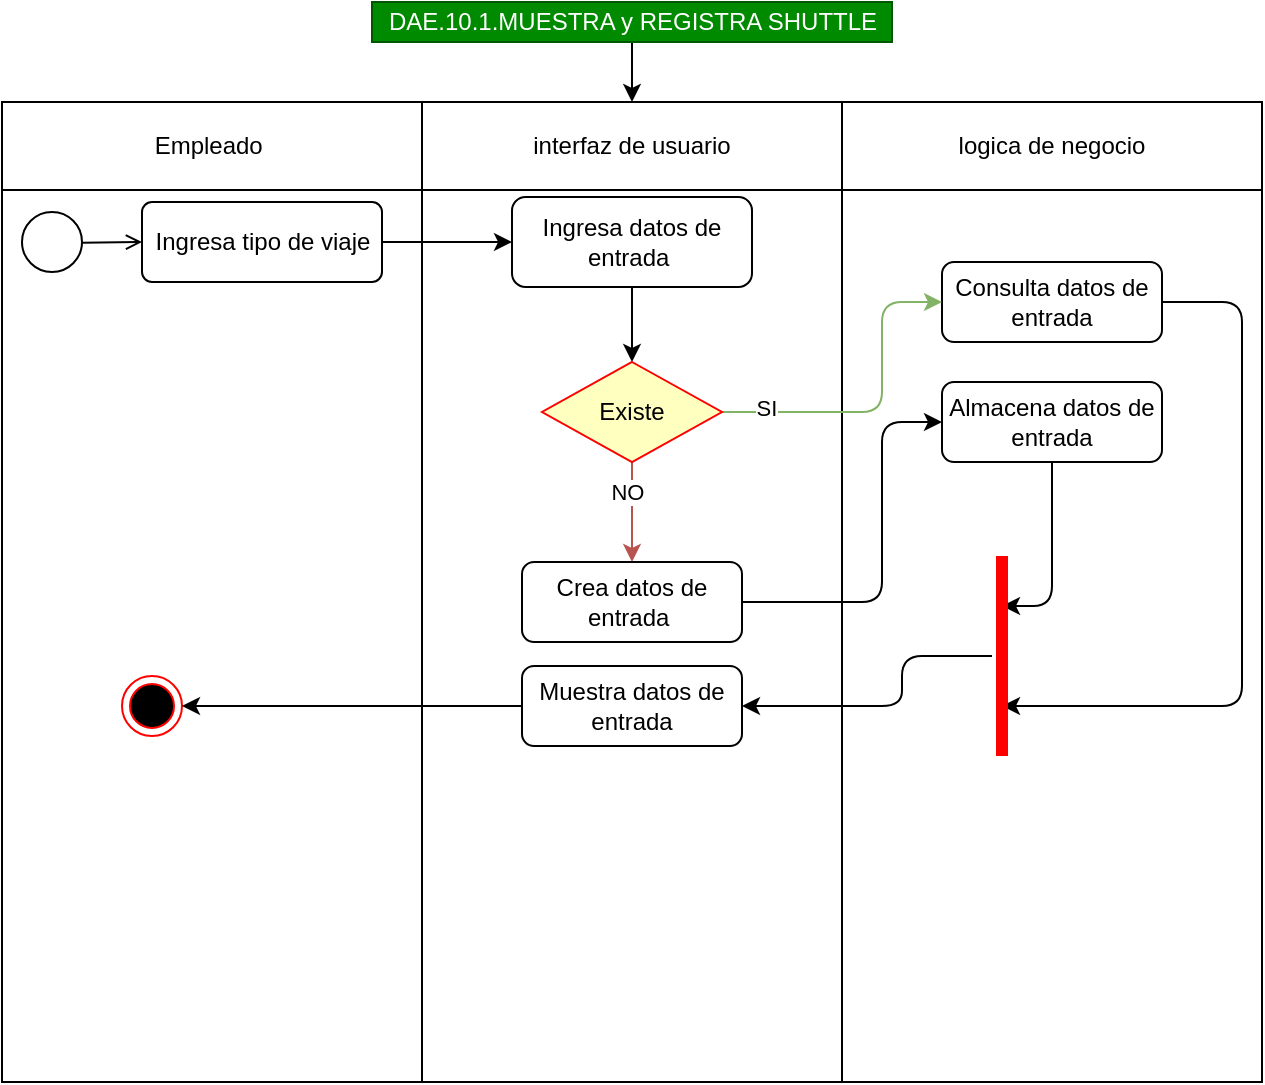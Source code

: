 <mxfile>
    <diagram id="QlqHsqtAxu6OawtTRtQH" name="Page-1">
        <mxGraphModel dx="758" dy="607" grid="0" gridSize="10" guides="1" tooltips="1" connect="1" arrows="1" fold="1" page="1" pageScale="1" pageWidth="827" pageHeight="1169" math="0" shadow="0">
            <root>
                <mxCell id="0"/>
                <mxCell id="1" parent="0"/>
                <mxCell id="47" value="" style="shape=table;startSize=0;container=1;collapsible=0;childLayout=tableLayout;" parent="1" vertex="1">
                    <mxGeometry x="60" y="240" width="630" height="490" as="geometry"/>
                </mxCell>
                <mxCell id="48" value="" style="shape=partialRectangle;collapsible=0;dropTarget=0;pointerEvents=0;fillColor=none;top=0;left=0;bottom=0;right=0;points=[[0,0.5],[1,0.5]];portConstraint=eastwest;" parent="47" vertex="1">
                    <mxGeometry width="630" height="44" as="geometry"/>
                </mxCell>
                <mxCell id="49" value="Empleado&amp;nbsp;" style="shape=partialRectangle;html=1;whiteSpace=wrap;connectable=0;overflow=hidden;fillColor=none;top=0;left=0;bottom=0;right=0;pointerEvents=1;" parent="48" vertex="1">
                    <mxGeometry width="210" height="44" as="geometry">
                        <mxRectangle width="210" height="44" as="alternateBounds"/>
                    </mxGeometry>
                </mxCell>
                <mxCell id="50" value="interfaz de usuario" style="shape=partialRectangle;html=1;whiteSpace=wrap;connectable=0;overflow=hidden;fillColor=none;top=0;left=0;bottom=0;right=0;pointerEvents=1;" parent="48" vertex="1">
                    <mxGeometry x="210" width="210" height="44" as="geometry">
                        <mxRectangle width="210" height="44" as="alternateBounds"/>
                    </mxGeometry>
                </mxCell>
                <mxCell id="51" value="logica de negocio" style="shape=partialRectangle;html=1;whiteSpace=wrap;connectable=0;overflow=hidden;fillColor=none;top=0;left=0;bottom=0;right=0;pointerEvents=1;" parent="48" vertex="1">
                    <mxGeometry x="420" width="210" height="44" as="geometry">
                        <mxRectangle width="210" height="44" as="alternateBounds"/>
                    </mxGeometry>
                </mxCell>
                <mxCell id="52" value="" style="shape=partialRectangle;collapsible=0;dropTarget=0;pointerEvents=0;fillColor=none;top=0;left=0;bottom=0;right=0;points=[[0,0.5],[1,0.5]];portConstraint=eastwest;" parent="47" vertex="1">
                    <mxGeometry y="44" width="630" height="446" as="geometry"/>
                </mxCell>
                <mxCell id="53" value="" style="shape=partialRectangle;html=1;whiteSpace=wrap;connectable=0;overflow=hidden;fillColor=none;top=0;left=0;bottom=0;right=0;pointerEvents=1;" parent="52" vertex="1">
                    <mxGeometry width="210" height="446" as="geometry">
                        <mxRectangle width="210" height="446" as="alternateBounds"/>
                    </mxGeometry>
                </mxCell>
                <mxCell id="54" value="" style="shape=partialRectangle;html=1;whiteSpace=wrap;connectable=0;overflow=hidden;fillColor=none;top=0;left=0;bottom=0;right=0;pointerEvents=1;" parent="52" vertex="1">
                    <mxGeometry x="210" width="210" height="446" as="geometry">
                        <mxRectangle width="210" height="446" as="alternateBounds"/>
                    </mxGeometry>
                </mxCell>
                <mxCell id="55" value="" style="shape=partialRectangle;html=1;whiteSpace=wrap;connectable=0;overflow=hidden;fillColor=none;top=0;left=0;bottom=0;right=0;pointerEvents=1;" parent="52" vertex="1">
                    <mxGeometry x="420" width="210" height="446" as="geometry">
                        <mxRectangle width="210" height="446" as="alternateBounds"/>
                    </mxGeometry>
                </mxCell>
                <mxCell id="124" style="edgeStyle=none;html=1;entryX=0.25;entryY=0.5;entryDx=0;entryDy=0;entryPerimeter=0;" parent="1" source="58" target="125" edge="1">
                    <mxGeometry relative="1" as="geometry">
                        <mxPoint x="585" y="540" as="targetPoint"/>
                        <Array as="points">
                            <mxPoint x="680" y="340"/>
                            <mxPoint x="680" y="542"/>
                        </Array>
                    </mxGeometry>
                </mxCell>
                <mxCell id="58" value="Consulta datos de entrada" style="rounded=1;whiteSpace=wrap;html=1;fillColor=#FFFFFF;fontColor=#000000;" parent="1" vertex="1">
                    <mxGeometry x="530" y="320" width="110" height="40" as="geometry"/>
                </mxCell>
                <mxCell id="59" style="edgeStyle=none;html=1;entryX=0;entryY=0.5;entryDx=0;entryDy=0;" parent="1" source="60" target="76" edge="1">
                    <mxGeometry relative="1" as="geometry">
                        <mxPoint x="320" y="310" as="targetPoint"/>
                    </mxGeometry>
                </mxCell>
                <mxCell id="60" value="&lt;span style=&quot;color: rgb(0 , 0 , 0)&quot;&gt;Ingresa tipo de viaje&lt;/span&gt;" style="html=1;align=center;verticalAlign=middle;rounded=1;absoluteArcSize=1;arcSize=10;dashed=0;fillColor=#FFFFFF;" parent="1" vertex="1">
                    <mxGeometry x="130" y="290" width="120" height="40" as="geometry"/>
                </mxCell>
                <mxCell id="61" value="" style="ellipse;html=1;fillColor=#FFFFFF;" parent="1" vertex="1">
                    <mxGeometry x="70" y="295" width="30" height="30" as="geometry"/>
                </mxCell>
                <mxCell id="62" value="" style="endArrow=open;html=1;rounded=0;align=center;verticalAlign=top;endFill=0;labelBackgroundColor=none;endSize=6;entryX=0;entryY=0.5;entryDx=0;entryDy=0;" parent="1" source="61" target="60" edge="1">
                    <mxGeometry relative="1" as="geometry">
                        <mxPoint x="130" y="305" as="targetPoint"/>
                    </mxGeometry>
                </mxCell>
                <mxCell id="68" value="" style="ellipse;html=1;shape=endState;fillColor=#000000;strokeColor=#ff0000;" parent="1" vertex="1">
                    <mxGeometry x="120" y="527" width="30" height="30" as="geometry"/>
                </mxCell>
                <mxCell id="69" value="" style="edgeStyle=none;html=1;" parent="1" source="70" target="48" edge="1">
                    <mxGeometry relative="1" as="geometry"/>
                </mxCell>
                <mxCell id="70" value="DAE.10.1.MUESTRA y REGISTRA SHUTTLE" style="text;html=1;resizable=0;autosize=1;align=center;verticalAlign=middle;points=[];rounded=0;fillColor=#008a00;fontColor=#ffffff;strokeColor=#005700;" parent="1" vertex="1">
                    <mxGeometry x="245" y="190" width="260" height="20" as="geometry"/>
                </mxCell>
                <mxCell id="106" style="edgeStyle=none;html=1;entryX=0.5;entryY=0;entryDx=0;entryDy=0;" parent="1" source="76" target="105" edge="1">
                    <mxGeometry relative="1" as="geometry"/>
                </mxCell>
                <mxCell id="76" value="Ingresa datos de entrada&amp;nbsp;" style="whiteSpace=wrap;html=1;fillColor=#FFFFFF;fontColor=#000000;rounded=1;" parent="1" vertex="1">
                    <mxGeometry x="315" y="287.5" width="120" height="45" as="geometry"/>
                </mxCell>
                <mxCell id="108" style="edgeStyle=none;html=1;entryX=0;entryY=0.5;entryDx=0;entryDy=0;fillColor=#d5e8d4;gradientColor=#97d077;strokeColor=#82b366;" parent="1" source="105" target="58" edge="1">
                    <mxGeometry relative="1" as="geometry">
                        <Array as="points">
                            <mxPoint x="500" y="395"/>
                            <mxPoint x="500" y="340"/>
                        </Array>
                    </mxGeometry>
                </mxCell>
                <mxCell id="118" value="SI" style="edgeLabel;html=1;align=center;verticalAlign=middle;resizable=0;points=[];" parent="108" vertex="1" connectable="0">
                    <mxGeometry x="-0.739" y="2" relative="1" as="geometry">
                        <mxPoint as="offset"/>
                    </mxGeometry>
                </mxCell>
                <mxCell id="119" style="edgeStyle=none;html=1;entryX=0.5;entryY=0;entryDx=0;entryDy=0;fillColor=#f8cecc;strokeColor=#b85450;gradientColor=#ea6b66;" parent="1" source="105" target="114" edge="1">
                    <mxGeometry relative="1" as="geometry"/>
                </mxCell>
                <mxCell id="120" value="NO&amp;nbsp;" style="edgeLabel;html=1;align=center;verticalAlign=middle;resizable=0;points=[];" parent="119" vertex="1" connectable="0">
                    <mxGeometry x="-0.406" y="-1" relative="1" as="geometry">
                        <mxPoint as="offset"/>
                    </mxGeometry>
                </mxCell>
                <mxCell id="105" value="&lt;span style=&quot;color: rgb(0 , 0 , 0)&quot;&gt;Existe&lt;/span&gt;" style="rhombus;whiteSpace=wrap;html=1;fillColor=#ffffc0;strokeColor=#ff0000;" parent="1" vertex="1">
                    <mxGeometry x="330" y="370" width="90" height="50" as="geometry"/>
                </mxCell>
                <mxCell id="128" style="edgeStyle=none;html=1;entryX=1;entryY=0.5;entryDx=0;entryDy=0;" parent="1" source="110" target="68" edge="1">
                    <mxGeometry relative="1" as="geometry"/>
                </mxCell>
                <mxCell id="110" value="Muestra datos de entrada" style="rounded=1;whiteSpace=wrap;html=1;fillColor=#FFFFFF;fontColor=#000000;" parent="1" vertex="1">
                    <mxGeometry x="320" y="522" width="110" height="40" as="geometry"/>
                </mxCell>
                <mxCell id="123" style="edgeStyle=none;html=1;entryX=0;entryY=0.5;entryDx=0;entryDy=0;" parent="1" source="114" target="122" edge="1">
                    <mxGeometry relative="1" as="geometry">
                        <Array as="points">
                            <mxPoint x="500" y="490"/>
                            <mxPoint x="500" y="400"/>
                        </Array>
                    </mxGeometry>
                </mxCell>
                <mxCell id="114" value="Crea datos de entrada&amp;nbsp;" style="rounded=1;whiteSpace=wrap;html=1;fillColor=#FFFFFF;fontColor=#000000;" parent="1" vertex="1">
                    <mxGeometry x="320" y="470" width="110" height="40" as="geometry"/>
                </mxCell>
                <mxCell id="126" style="edgeStyle=none;html=1;entryX=0.75;entryY=0.5;entryDx=0;entryDy=0;entryPerimeter=0;" parent="1" source="122" target="125" edge="1">
                    <mxGeometry relative="1" as="geometry">
                        <Array as="points">
                            <mxPoint x="585" y="492"/>
                        </Array>
                    </mxGeometry>
                </mxCell>
                <mxCell id="122" value="Almacena datos de entrada" style="rounded=1;whiteSpace=wrap;html=1;fillColor=#FFFFFF;fontColor=#000000;" parent="1" vertex="1">
                    <mxGeometry x="530" y="380" width="110" height="40" as="geometry"/>
                </mxCell>
                <mxCell id="127" style="edgeStyle=none;html=1;entryX=1;entryY=0.5;entryDx=0;entryDy=0;" parent="1" source="125" target="110" edge="1">
                    <mxGeometry relative="1" as="geometry">
                        <Array as="points">
                            <mxPoint x="510" y="517"/>
                            <mxPoint x="510" y="542"/>
                        </Array>
                    </mxGeometry>
                </mxCell>
                <mxCell id="125" value="" style="shape=line;html=1;strokeWidth=6;strokeColor=#ff0000;rotation=-90;" parent="1" vertex="1">
                    <mxGeometry x="510" y="512" width="100" height="10" as="geometry"/>
                </mxCell>
            </root>
        </mxGraphModel>
    </diagram>
</mxfile>